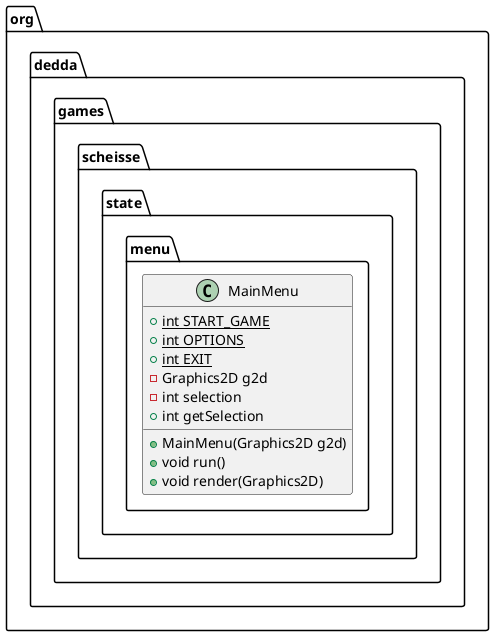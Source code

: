 @startuml
class org.dedda.games.scheisse.state.menu.MainMenu{
    + {static} int START_GAME
    + {static} int OPTIONS
    + {static} int EXIT
    - Graphics2D g2d
    - int selection
    + MainMenu(Graphics2D g2d)
    + int getSelection
    + void run()
    + void render(Graphics2D)
}
@enduml